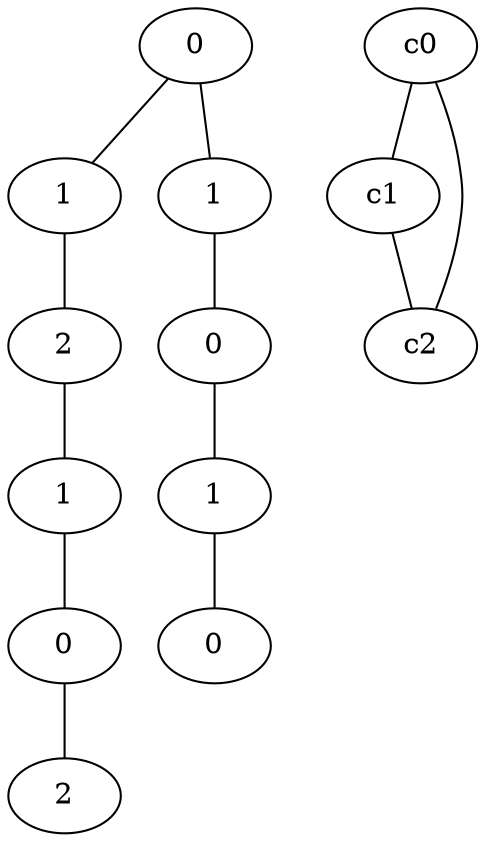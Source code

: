 graph {
a0[label=0];
a1[label=1];
a2[label=2];
a3[label=1];
a4[label=0];
a5[label=2];
a6[label=1];
a7[label=0];
a8[label=1];
a9[label=0];
a0 -- a1;
a0 -- a6;
a1 -- a2;
a2 -- a3;
a3 -- a4;
a4 -- a5;
a6 -- a7;
a7 -- a8;
a8 -- a9;
c0 -- c1;
c0 -- c2;
c1 -- c2;
}
